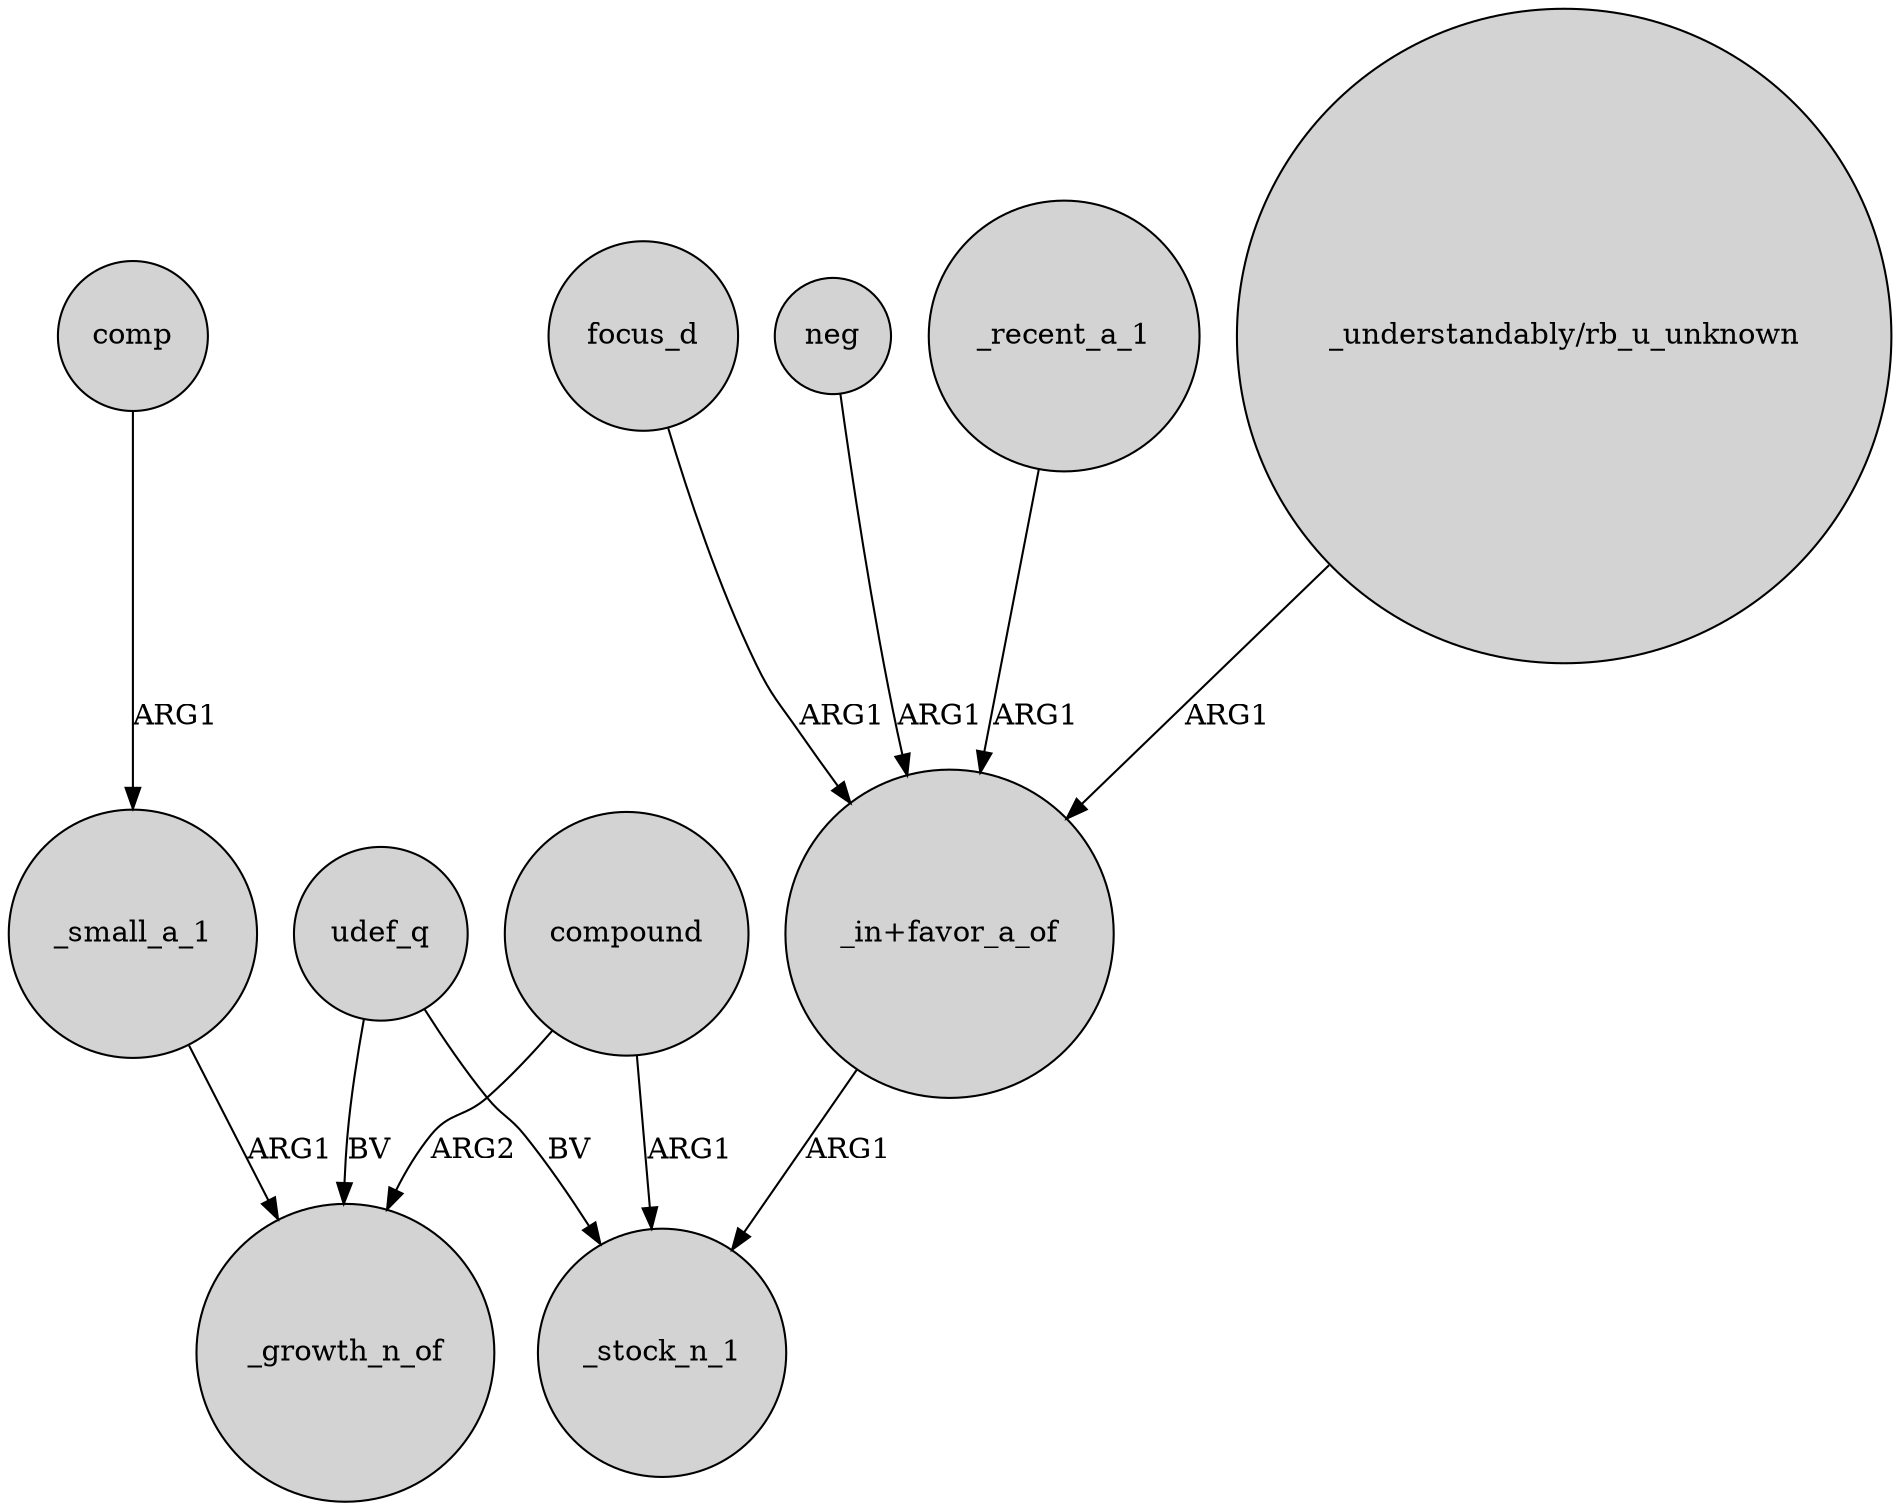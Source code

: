 digraph {
	node [shape=circle style=filled]
	udef_q -> _stock_n_1 [label=BV]
	compound -> _stock_n_1 [label=ARG1]
	focus_d -> "_in+favor_a_of" [label=ARG1]
	"_in+favor_a_of" -> _stock_n_1 [label=ARG1]
	comp -> _small_a_1 [label=ARG1]
	compound -> _growth_n_of [label=ARG2]
	neg -> "_in+favor_a_of" [label=ARG1]
	udef_q -> _growth_n_of [label=BV]
	_recent_a_1 -> "_in+favor_a_of" [label=ARG1]
	_small_a_1 -> _growth_n_of [label=ARG1]
	"_understandably/rb_u_unknown" -> "_in+favor_a_of" [label=ARG1]
}
